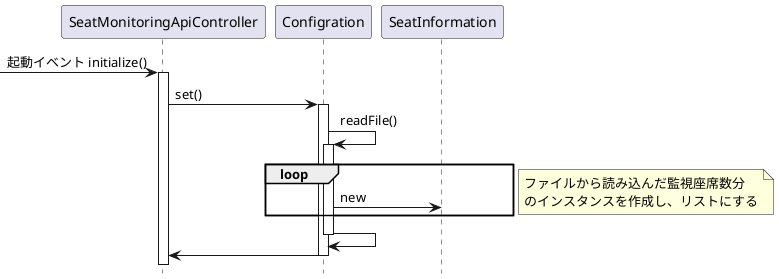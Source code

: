 @startuml SeatMonitoringAPI起動シーケンス図
hide footbox

participant "SeatMonitoringApiController" as SeatMonitoringApiController
participant "Configration" as Configration
participant "SeatInformation" as SeatInformation

-> SeatMonitoringApiController :起動イベント initialize()
activate SeatMonitoringApiController
SeatMonitoringApiController -> Configration : set()
activate Configration
Configration -> Configration :readFile()
activate Configration

loop
	Configration -> SeatInformation :new
end
note right
	ファイルから読み込んだ監視座席数分
	のインスタンスを作成し、リストにする
end note

Configration -> Configration
deactivate Configration
SeatMonitoringApiController <- Configration
deactivate Configration

@enduml